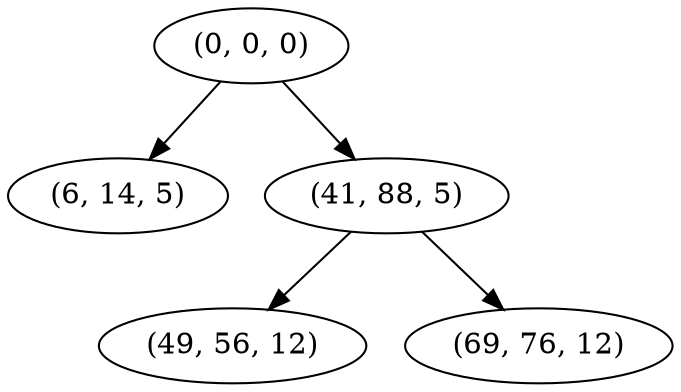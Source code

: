 digraph tree {
    "(0, 0, 0)";
    "(6, 14, 5)";
    "(41, 88, 5)";
    "(49, 56, 12)";
    "(69, 76, 12)";
    "(0, 0, 0)" -> "(6, 14, 5)";
    "(0, 0, 0)" -> "(41, 88, 5)";
    "(41, 88, 5)" -> "(49, 56, 12)";
    "(41, 88, 5)" -> "(69, 76, 12)";
}
